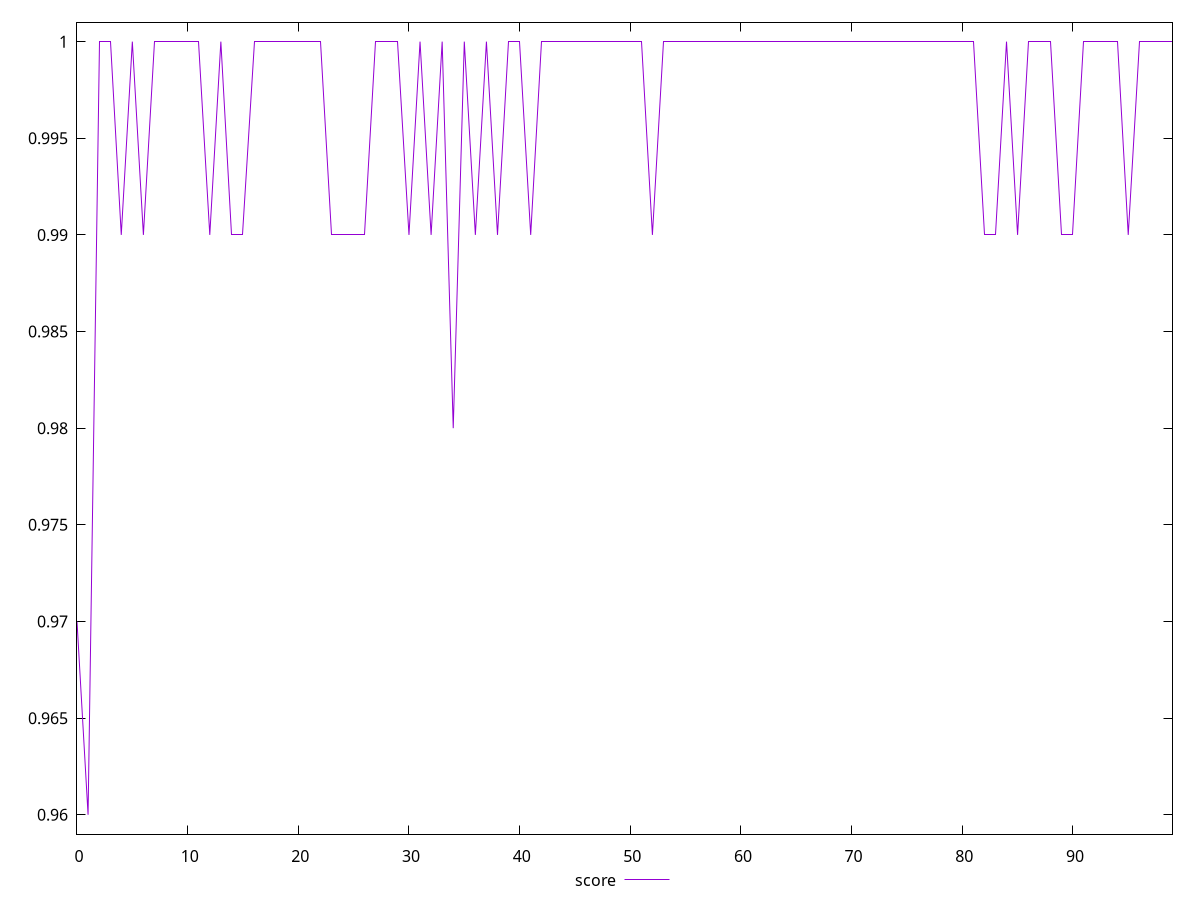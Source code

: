 reset

$score <<EOF
0 0.97
1 0.96
2 1
3 1
4 0.99
5 1
6 0.99
7 1
8 1
9 1
10 1
11 1
12 0.99
13 1
14 0.99
15 0.99
16 1
17 1
18 1
19 1
20 1
21 1
22 1
23 0.99
24 0.99
25 0.99
26 0.99
27 1
28 1
29 1
30 0.99
31 1
32 0.99
33 1
34 0.98
35 1
36 0.99
37 1
38 0.99
39 1
40 1
41 0.99
42 1
43 1
44 1
45 1
46 1
47 1
48 1
49 1
50 1
51 1
52 0.99
53 1
54 1
55 1
56 1
57 1
58 1
59 1
60 1
61 1
62 1
63 1
64 1
65 1
66 1
67 1
68 1
69 1
70 1
71 1
72 1
73 1
74 1
75 1
76 1
77 1
78 1
79 1
80 1
81 1
82 0.99
83 0.99
84 1
85 0.99
86 1
87 1
88 1
89 0.99
90 0.99
91 1
92 1
93 1
94 1
95 0.99
96 1
97 1
98 1
99 1
EOF

set key outside below
set xrange [0:99]
set yrange [0.959:1.001]
set trange [0.959:1.001]
set terminal svg size 640, 500 enhanced background rgb 'white'
set output "report/report_00029_2021-02-24T13-36-40.390Z/first-contentful-paint/samples/music/score/values.svg"

plot $score title "score" with line

reset
